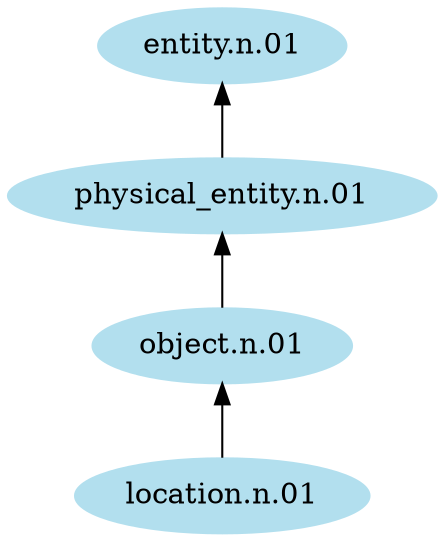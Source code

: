 digraph unix {
	node [color=lightblue2 style=filled]
	rankdir=BT
	"location.n.01" -> "object.n.01"
	"object.n.01" -> "physical_entity.n.01"
	"physical_entity.n.01" -> "entity.n.01"
}
